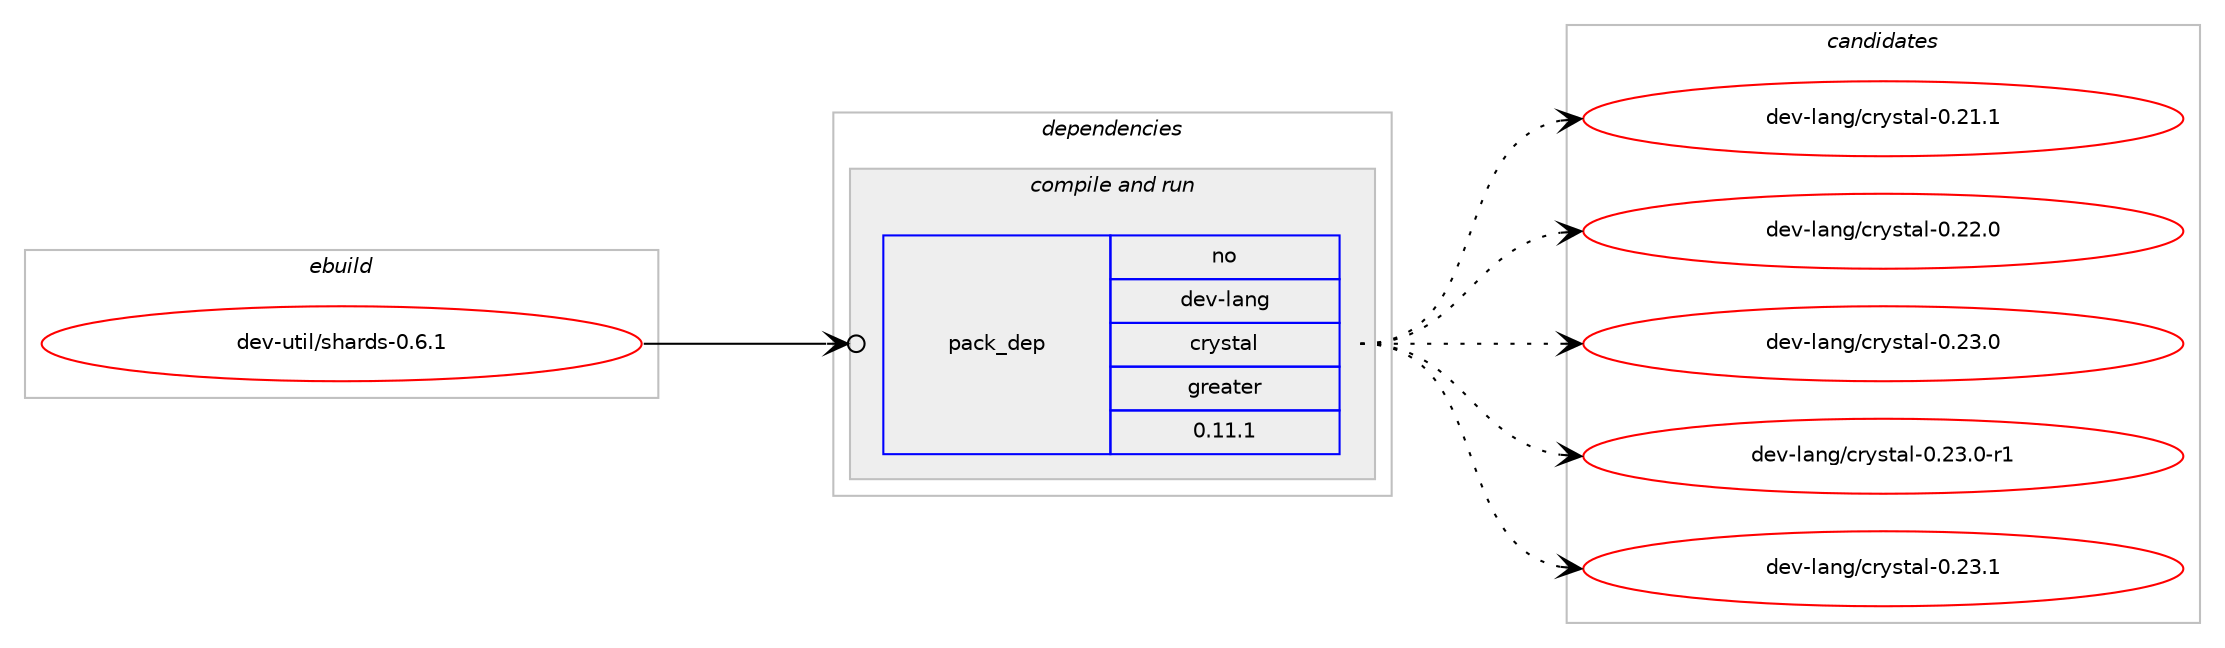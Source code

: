 digraph prolog {

# *************
# Graph options
# *************

newrank=true;
concentrate=true;
compound=true;
graph [rankdir=LR,fontname=Helvetica,fontsize=10,ranksep=1.5];#, ranksep=2.5, nodesep=0.2];
edge  [arrowhead=vee];
node  [fontname=Helvetica,fontsize=10];

# **********
# The ebuild
# **********

subgraph cluster_leftcol {
color=gray;
rank=same;
label=<<i>ebuild</i>>;
id [label="dev-util/shards-0.6.1", color=red, width=4, href="../dev-util/shards-0.6.1.svg"];
}

# ****************
# The dependencies
# ****************

subgraph cluster_midcol {
color=gray;
label=<<i>dependencies</i>>;
subgraph cluster_compile {
fillcolor="#eeeeee";
style=filled;
label=<<i>compile</i>>;
}
subgraph cluster_compileandrun {
fillcolor="#eeeeee";
style=filled;
label=<<i>compile and run</i>>;
subgraph pack205598 {
dependency288662 [label=<<TABLE BORDER="0" CELLBORDER="1" CELLSPACING="0" CELLPADDING="4" WIDTH="220"><TR><TD ROWSPAN="6" CELLPADDING="30">pack_dep</TD></TR><TR><TD WIDTH="110">no</TD></TR><TR><TD>dev-lang</TD></TR><TR><TD>crystal</TD></TR><TR><TD>greater</TD></TR><TR><TD>0.11.1</TD></TR></TABLE>>, shape=none, color=blue];
}
id:e -> dependency288662:w [weight=20,style="solid",arrowhead="odotvee"];
}
subgraph cluster_run {
fillcolor="#eeeeee";
style=filled;
label=<<i>run</i>>;
}
}

# **************
# The candidates
# **************

subgraph cluster_choices {
rank=same;
color=gray;
label=<<i>candidates</i>>;

subgraph choice205598 {
color=black;
nodesep=1;
choice100101118451089711010347991141211151169710845484650494649 [label="dev-lang/crystal-0.21.1", color=red, width=4,href="../dev-lang/crystal-0.21.1.svg"];
choice100101118451089711010347991141211151169710845484650504648 [label="dev-lang/crystal-0.22.0", color=red, width=4,href="../dev-lang/crystal-0.22.0.svg"];
choice100101118451089711010347991141211151169710845484650514648 [label="dev-lang/crystal-0.23.0", color=red, width=4,href="../dev-lang/crystal-0.23.0.svg"];
choice1001011184510897110103479911412111511697108454846505146484511449 [label="dev-lang/crystal-0.23.0-r1", color=red, width=4,href="../dev-lang/crystal-0.23.0-r1.svg"];
choice100101118451089711010347991141211151169710845484650514649 [label="dev-lang/crystal-0.23.1", color=red, width=4,href="../dev-lang/crystal-0.23.1.svg"];
dependency288662:e -> choice100101118451089711010347991141211151169710845484650494649:w [style=dotted,weight="100"];
dependency288662:e -> choice100101118451089711010347991141211151169710845484650504648:w [style=dotted,weight="100"];
dependency288662:e -> choice100101118451089711010347991141211151169710845484650514648:w [style=dotted,weight="100"];
dependency288662:e -> choice1001011184510897110103479911412111511697108454846505146484511449:w [style=dotted,weight="100"];
dependency288662:e -> choice100101118451089711010347991141211151169710845484650514649:w [style=dotted,weight="100"];
}
}

}
